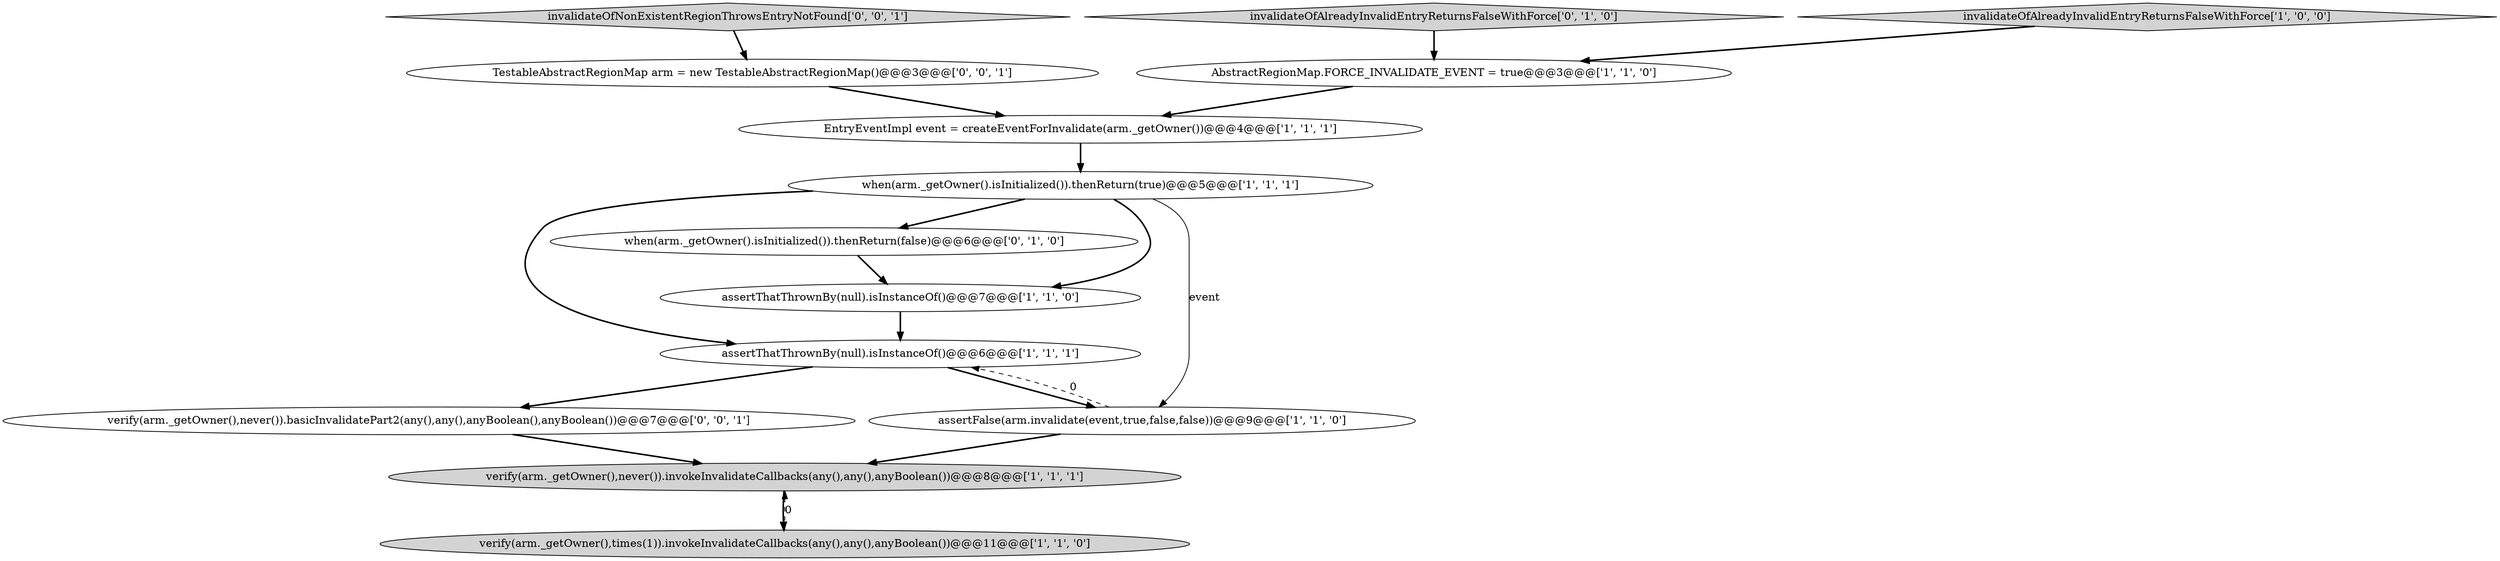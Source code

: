 digraph {
3 [style = filled, label = "verify(arm._getOwner(),never()).invokeInvalidateCallbacks(any(),any(),anyBoolean())@@@8@@@['1', '1', '1']", fillcolor = lightgray, shape = ellipse image = "AAA0AAABBB1BBB"];
6 [style = filled, label = "assertThatThrownBy(null).isInstanceOf()@@@6@@@['1', '1', '1']", fillcolor = white, shape = ellipse image = "AAA0AAABBB1BBB"];
4 [style = filled, label = "when(arm._getOwner().isInitialized()).thenReturn(true)@@@5@@@['1', '1', '1']", fillcolor = white, shape = ellipse image = "AAA0AAABBB1BBB"];
10 [style = filled, label = "when(arm._getOwner().isInitialized()).thenReturn(false)@@@6@@@['0', '1', '0']", fillcolor = white, shape = ellipse image = "AAA1AAABBB2BBB"];
11 [style = filled, label = "verify(arm._getOwner(),never()).basicInvalidatePart2(any(),any(),anyBoolean(),anyBoolean())@@@7@@@['0', '0', '1']", fillcolor = white, shape = ellipse image = "AAA0AAABBB3BBB"];
13 [style = filled, label = "invalidateOfNonExistentRegionThrowsEntryNotFound['0', '0', '1']", fillcolor = lightgray, shape = diamond image = "AAA0AAABBB3BBB"];
5 [style = filled, label = "assertThatThrownBy(null).isInstanceOf()@@@7@@@['1', '1', '0']", fillcolor = white, shape = ellipse image = "AAA0AAABBB1BBB"];
12 [style = filled, label = "TestableAbstractRegionMap arm = new TestableAbstractRegionMap()@@@3@@@['0', '0', '1']", fillcolor = white, shape = ellipse image = "AAA0AAABBB3BBB"];
8 [style = filled, label = "verify(arm._getOwner(),times(1)).invokeInvalidateCallbacks(any(),any(),anyBoolean())@@@11@@@['1', '1', '0']", fillcolor = lightgray, shape = ellipse image = "AAA0AAABBB1BBB"];
9 [style = filled, label = "invalidateOfAlreadyInvalidEntryReturnsFalseWithForce['0', '1', '0']", fillcolor = lightgray, shape = diamond image = "AAA0AAABBB2BBB"];
2 [style = filled, label = "invalidateOfAlreadyInvalidEntryReturnsFalseWithForce['1', '0', '0']", fillcolor = lightgray, shape = diamond image = "AAA0AAABBB1BBB"];
7 [style = filled, label = "AbstractRegionMap.FORCE_INVALIDATE_EVENT = true@@@3@@@['1', '1', '0']", fillcolor = white, shape = ellipse image = "AAA0AAABBB1BBB"];
1 [style = filled, label = "EntryEventImpl event = createEventForInvalidate(arm._getOwner())@@@4@@@['1', '1', '1']", fillcolor = white, shape = ellipse image = "AAA0AAABBB1BBB"];
0 [style = filled, label = "assertFalse(arm.invalidate(event,true,false,false))@@@9@@@['1', '1', '0']", fillcolor = white, shape = ellipse image = "AAA0AAABBB1BBB"];
4->10 [style = bold, label=""];
4->5 [style = bold, label=""];
6->0 [style = bold, label=""];
6->11 [style = bold, label=""];
11->3 [style = bold, label=""];
4->6 [style = bold, label=""];
13->12 [style = bold, label=""];
12->1 [style = bold, label=""];
7->1 [style = bold, label=""];
0->6 [style = dashed, label="0"];
0->3 [style = bold, label=""];
4->0 [style = solid, label="event"];
10->5 [style = bold, label=""];
3->8 [style = bold, label=""];
2->7 [style = bold, label=""];
5->6 [style = bold, label=""];
8->3 [style = dashed, label="0"];
1->4 [style = bold, label=""];
9->7 [style = bold, label=""];
}
